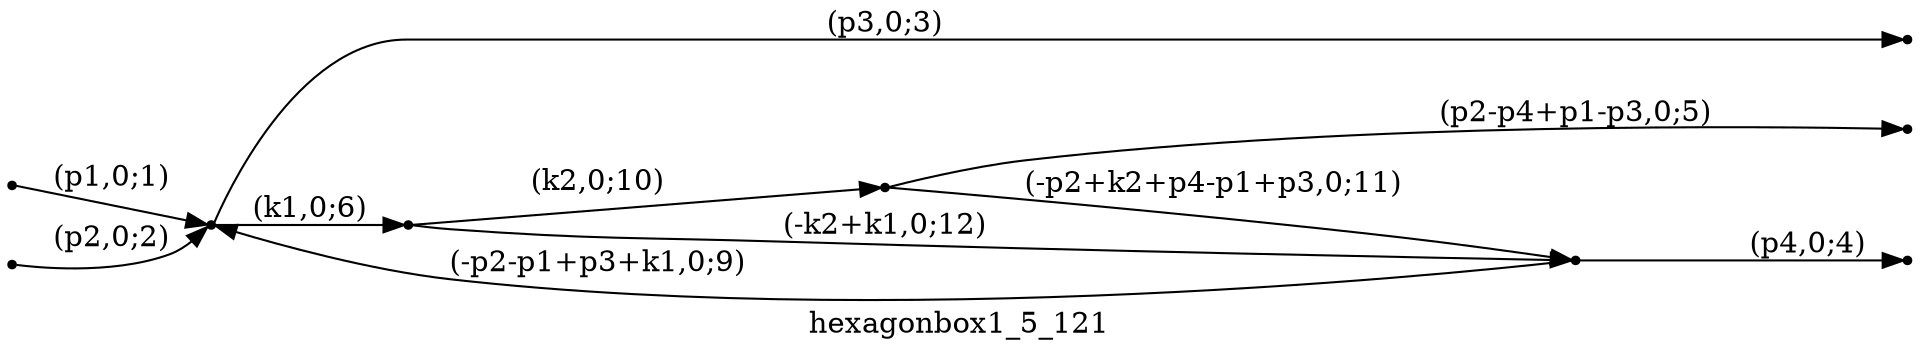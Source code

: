 digraph hexagonbox1_5_121 {
  label="hexagonbox1_5_121";
  rankdir="LR";
  subgraph edges {
    -1 -> 2 [label="(p1,0;1)"];
    -2 -> 2 [label="(p2,0;2)"];
    2 -> -3 [label="(p3,0;3)"];
    4 -> -4 [label="(p4,0;4)"];
    1 -> -5 [label="(p2-p4+p1-p3,0;5)"];
    2 -> 3 [label="(k1,0;6)"];
    4 -> 2 [label="(-p2-p1+p3+k1,0;9)"];
    3 -> 1 [label="(k2,0;10)"];
    1 -> 4 [label="(-p2+k2+p4-p1+p3,0;11)"];
    3 -> 4 [label="(-k2+k1,0;12)"];
  }
  subgraph incoming { rank="source"; -1; -2; }
  subgraph outgoing { rank="sink"; -3; -4; -5; }
-5 [shape=point];
-4 [shape=point];
-3 [shape=point];
-2 [shape=point];
-1 [shape=point];
1 [shape=point];
2 [shape=point];
3 [shape=point];
4 [shape=point];
}

